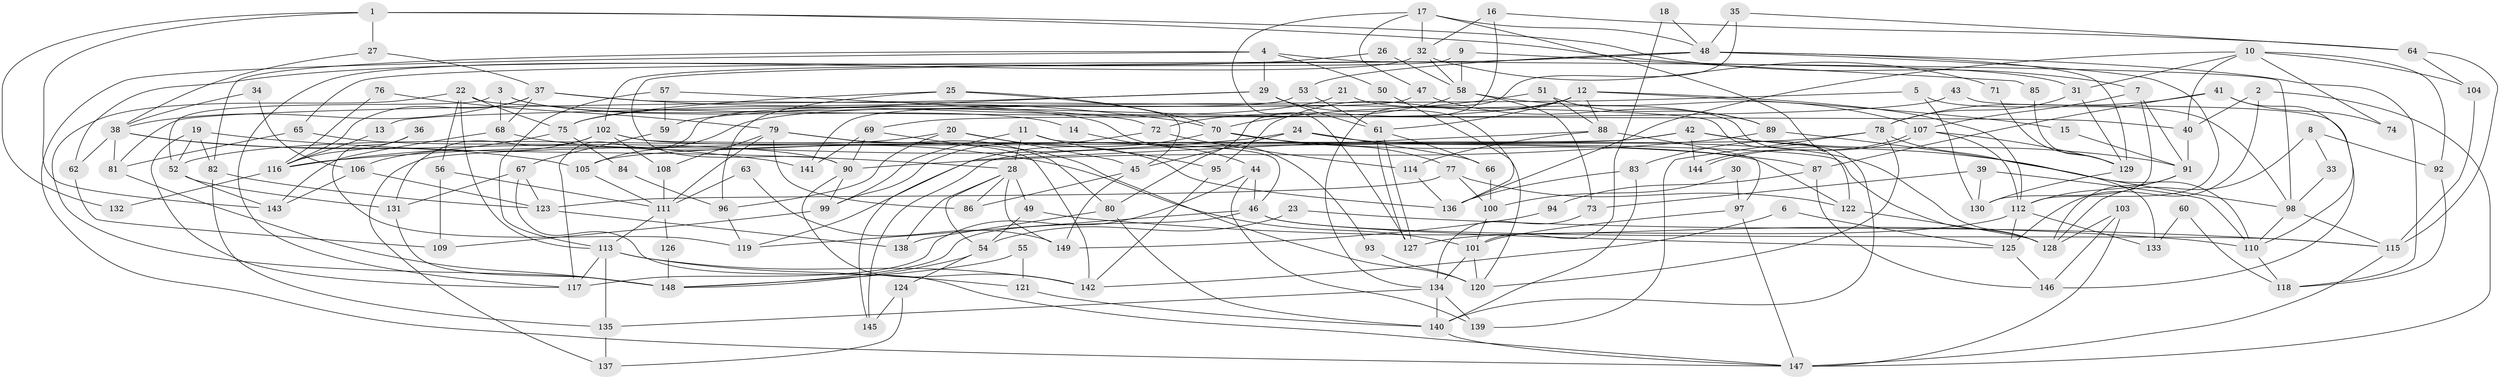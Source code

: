 // Generated by graph-tools (version 1.1) at 2025/11/02/27/25 16:11:20]
// undirected, 149 vertices, 298 edges
graph export_dot {
graph [start="1"]
  node [color=gray90,style=filled];
  1;
  2;
  3;
  4;
  5;
  6;
  7;
  8;
  9;
  10;
  11;
  12;
  13;
  14;
  15;
  16;
  17;
  18;
  19;
  20;
  21;
  22;
  23;
  24;
  25;
  26;
  27;
  28;
  29;
  30;
  31;
  32;
  33;
  34;
  35;
  36;
  37;
  38;
  39;
  40;
  41;
  42;
  43;
  44;
  45;
  46;
  47;
  48;
  49;
  50;
  51;
  52;
  53;
  54;
  55;
  56;
  57;
  58;
  59;
  60;
  61;
  62;
  63;
  64;
  65;
  66;
  67;
  68;
  69;
  70;
  71;
  72;
  73;
  74;
  75;
  76;
  77;
  78;
  79;
  80;
  81;
  82;
  83;
  84;
  85;
  86;
  87;
  88;
  89;
  90;
  91;
  92;
  93;
  94;
  95;
  96;
  97;
  98;
  99;
  100;
  101;
  102;
  103;
  104;
  105;
  106;
  107;
  108;
  109;
  110;
  111;
  112;
  113;
  114;
  115;
  116;
  117;
  118;
  119;
  120;
  121;
  122;
  123;
  124;
  125;
  126;
  127;
  128;
  129;
  130;
  131;
  132;
  133;
  134;
  135;
  136;
  137;
  138;
  139;
  140;
  141;
  142;
  143;
  144;
  145;
  146;
  147;
  148;
  149;
  1 -- 27;
  1 -- 7;
  1 -- 31;
  1 -- 132;
  1 -- 143;
  2 -- 125;
  2 -- 40;
  2 -- 147;
  3 -- 52;
  3 -- 68;
  3 -- 14;
  3 -- 93;
  4 -- 82;
  4 -- 147;
  4 -- 29;
  4 -- 50;
  4 -- 98;
  5 -- 98;
  5 -- 130;
  5 -- 13;
  6 -- 125;
  6 -- 142;
  7 -- 107;
  7 -- 130;
  7 -- 91;
  8 -- 128;
  8 -- 92;
  8 -- 33;
  9 -- 102;
  9 -- 58;
  9 -- 85;
  10 -- 31;
  10 -- 40;
  10 -- 74;
  10 -- 92;
  10 -- 104;
  10 -- 136;
  11 -- 95;
  11 -- 46;
  11 -- 28;
  11 -- 99;
  12 -- 61;
  12 -- 112;
  12 -- 15;
  12 -- 88;
  12 -- 95;
  12 -- 105;
  13 -- 116;
  14 -- 44;
  15 -- 91;
  16 -- 32;
  16 -- 64;
  16 -- 80;
  17 -- 127;
  17 -- 48;
  17 -- 32;
  17 -- 47;
  17 -- 83;
  18 -- 101;
  18 -- 48;
  19 -- 28;
  19 -- 52;
  19 -- 82;
  19 -- 117;
  20 -- 45;
  20 -- 136;
  20 -- 52;
  20 -- 96;
  21 -- 140;
  21 -- 75;
  22 -- 113;
  22 -- 148;
  22 -- 40;
  22 -- 56;
  22 -- 75;
  23 -- 54;
  23 -- 115;
  24 -- 116;
  24 -- 128;
  24 -- 45;
  24 -- 66;
  25 -- 45;
  25 -- 96;
  25 -- 70;
  25 -- 75;
  26 -- 62;
  26 -- 58;
  27 -- 37;
  27 -- 38;
  28 -- 138;
  28 -- 49;
  28 -- 54;
  28 -- 86;
  28 -- 149;
  29 -- 61;
  29 -- 59;
  29 -- 81;
  29 -- 120;
  30 -- 100;
  30 -- 97;
  31 -- 129;
  31 -- 78;
  32 -- 117;
  32 -- 58;
  32 -- 71;
  33 -- 98;
  34 -- 106;
  34 -- 38;
  35 -- 134;
  35 -- 48;
  35 -- 64;
  36 -- 116;
  36 -- 119;
  37 -- 70;
  37 -- 38;
  37 -- 68;
  37 -- 116;
  37 -- 122;
  38 -- 105;
  38 -- 81;
  38 -- 62;
  38 -- 141;
  39 -- 110;
  39 -- 73;
  39 -- 130;
  40 -- 91;
  41 -- 78;
  41 -- 110;
  41 -- 74;
  41 -- 87;
  42 -- 98;
  42 -- 91;
  42 -- 137;
  42 -- 144;
  42 -- 145;
  43 -- 146;
  43 -- 69;
  44 -- 117;
  44 -- 46;
  44 -- 139;
  45 -- 86;
  45 -- 149;
  46 -- 115;
  46 -- 148;
  46 -- 119;
  46 -- 125;
  47 -- 141;
  47 -- 89;
  48 -- 53;
  48 -- 90;
  48 -- 65;
  48 -- 112;
  48 -- 118;
  48 -- 129;
  49 -- 110;
  49 -- 54;
  50 -- 136;
  51 -- 88;
  51 -- 70;
  51 -- 89;
  52 -- 131;
  52 -- 143;
  53 -- 61;
  53 -- 117;
  54 -- 124;
  54 -- 148;
  55 -- 148;
  55 -- 121;
  56 -- 111;
  56 -- 109;
  57 -- 72;
  57 -- 59;
  57 -- 113;
  58 -- 107;
  58 -- 72;
  58 -- 73;
  59 -- 67;
  60 -- 133;
  60 -- 118;
  61 -- 66;
  61 -- 127;
  61 -- 127;
  62 -- 109;
  63 -- 149;
  63 -- 111;
  64 -- 104;
  64 -- 115;
  65 -- 81;
  65 -- 90;
  66 -- 100;
  67 -- 147;
  67 -- 123;
  67 -- 131;
  68 -- 143;
  68 -- 101;
  69 -- 120;
  69 -- 90;
  69 -- 141;
  70 -- 145;
  70 -- 77;
  70 -- 87;
  71 -- 129;
  72 -- 99;
  72 -- 114;
  73 -- 134;
  75 -- 84;
  75 -- 116;
  76 -- 116;
  76 -- 79;
  77 -- 122;
  77 -- 100;
  77 -- 123;
  78 -- 120;
  78 -- 105;
  78 -- 133;
  78 -- 139;
  79 -- 108;
  79 -- 111;
  79 -- 80;
  79 -- 86;
  79 -- 142;
  80 -- 138;
  80 -- 140;
  81 -- 148;
  82 -- 135;
  82 -- 123;
  83 -- 136;
  83 -- 140;
  84 -- 96;
  85 -- 129;
  87 -- 94;
  87 -- 146;
  88 -- 97;
  88 -- 114;
  88 -- 119;
  89 -- 90;
  89 -- 110;
  90 -- 99;
  90 -- 142;
  91 -- 128;
  91 -- 112;
  92 -- 118;
  93 -- 120;
  94 -- 149;
  95 -- 142;
  96 -- 119;
  97 -- 101;
  97 -- 147;
  98 -- 115;
  98 -- 110;
  99 -- 109;
  100 -- 101;
  101 -- 134;
  101 -- 120;
  102 -- 122;
  102 -- 106;
  102 -- 108;
  102 -- 128;
  102 -- 131;
  103 -- 147;
  103 -- 146;
  103 -- 128;
  104 -- 115;
  105 -- 111;
  106 -- 123;
  106 -- 143;
  107 -- 112;
  107 -- 144;
  107 -- 144;
  107 -- 129;
  108 -- 111;
  110 -- 118;
  111 -- 113;
  111 -- 126;
  112 -- 125;
  112 -- 127;
  112 -- 133;
  113 -- 142;
  113 -- 117;
  113 -- 121;
  113 -- 135;
  114 -- 136;
  115 -- 147;
  116 -- 132;
  121 -- 140;
  122 -- 128;
  123 -- 138;
  124 -- 137;
  124 -- 145;
  125 -- 146;
  126 -- 148;
  129 -- 130;
  131 -- 148;
  134 -- 139;
  134 -- 140;
  134 -- 135;
  135 -- 137;
  140 -- 147;
}
